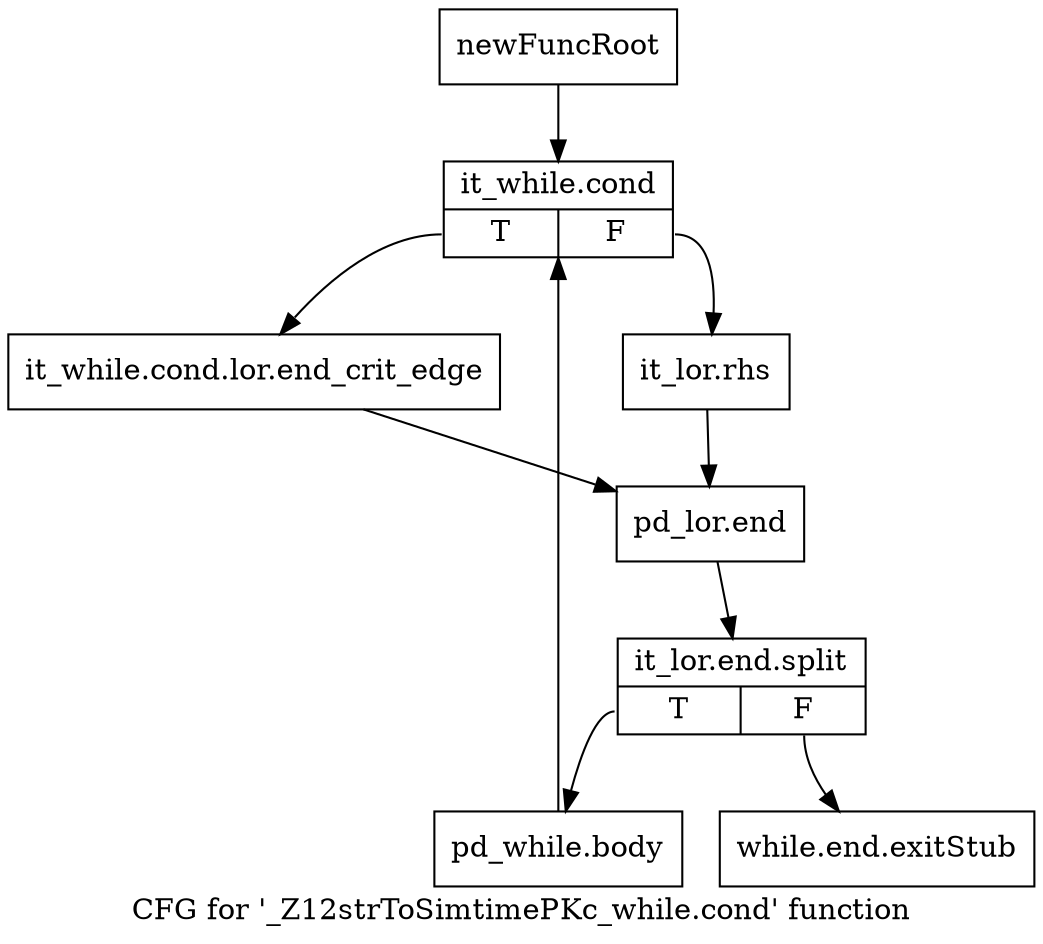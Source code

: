 digraph "CFG for '_Z12strToSimtimePKc_while.cond' function" {
	label="CFG for '_Z12strToSimtimePKc_while.cond' function";

	Node0x21728d0 [shape=record,label="{newFuncRoot}"];
	Node0x21728d0 -> Node0x2172970;
	Node0x2172920 [shape=record,label="{while.end.exitStub}"];
	Node0x2172970 [shape=record,label="{it_while.cond|{<s0>T|<s1>F}}"];
	Node0x2172970:s0 -> Node0x2172a10;
	Node0x2172970:s1 -> Node0x21729c0;
	Node0x21729c0 [shape=record,label="{it_lor.rhs}"];
	Node0x21729c0 -> Node0x2172a60;
	Node0x2172a10 [shape=record,label="{it_while.cond.lor.end_crit_edge}"];
	Node0x2172a10 -> Node0x2172a60;
	Node0x2172a60 [shape=record,label="{pd_lor.end}"];
	Node0x2172a60 -> Node0x42d9640;
	Node0x42d9640 [shape=record,label="{it_lor.end.split|{<s0>T|<s1>F}}"];
	Node0x42d9640:s0 -> Node0x2172ab0;
	Node0x42d9640:s1 -> Node0x2172920;
	Node0x2172ab0 [shape=record,label="{pd_while.body}"];
	Node0x2172ab0 -> Node0x2172970;
}
